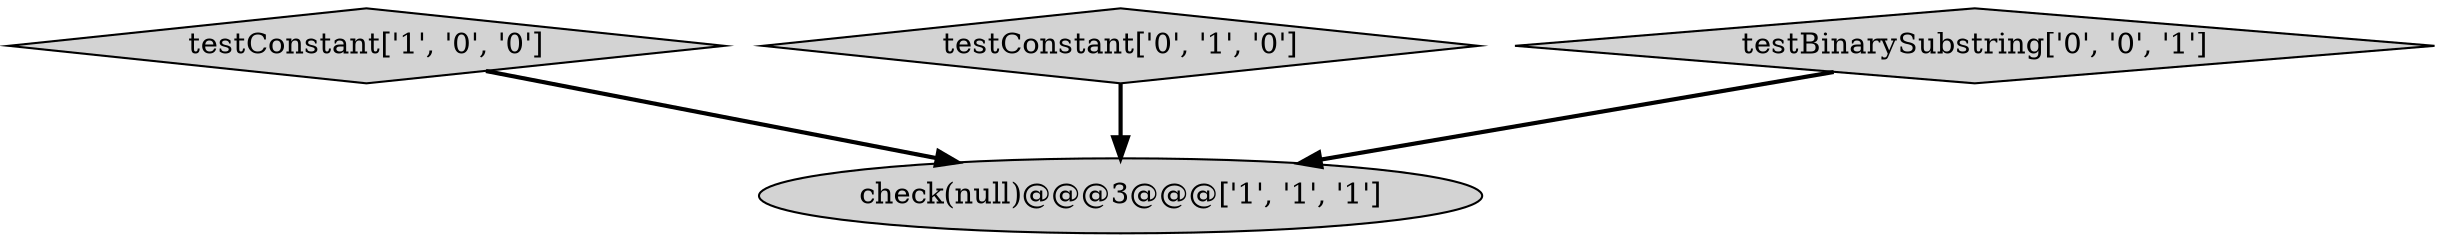 digraph {
0 [style = filled, label = "testConstant['1', '0', '0']", fillcolor = lightgray, shape = diamond image = "AAA0AAABBB1BBB"];
2 [style = filled, label = "testConstant['0', '1', '0']", fillcolor = lightgray, shape = diamond image = "AAA0AAABBB2BBB"];
3 [style = filled, label = "testBinarySubstring['0', '0', '1']", fillcolor = lightgray, shape = diamond image = "AAA0AAABBB3BBB"];
1 [style = filled, label = "check(null)@@@3@@@['1', '1', '1']", fillcolor = lightgray, shape = ellipse image = "AAA0AAABBB1BBB"];
0->1 [style = bold, label=""];
2->1 [style = bold, label=""];
3->1 [style = bold, label=""];
}
